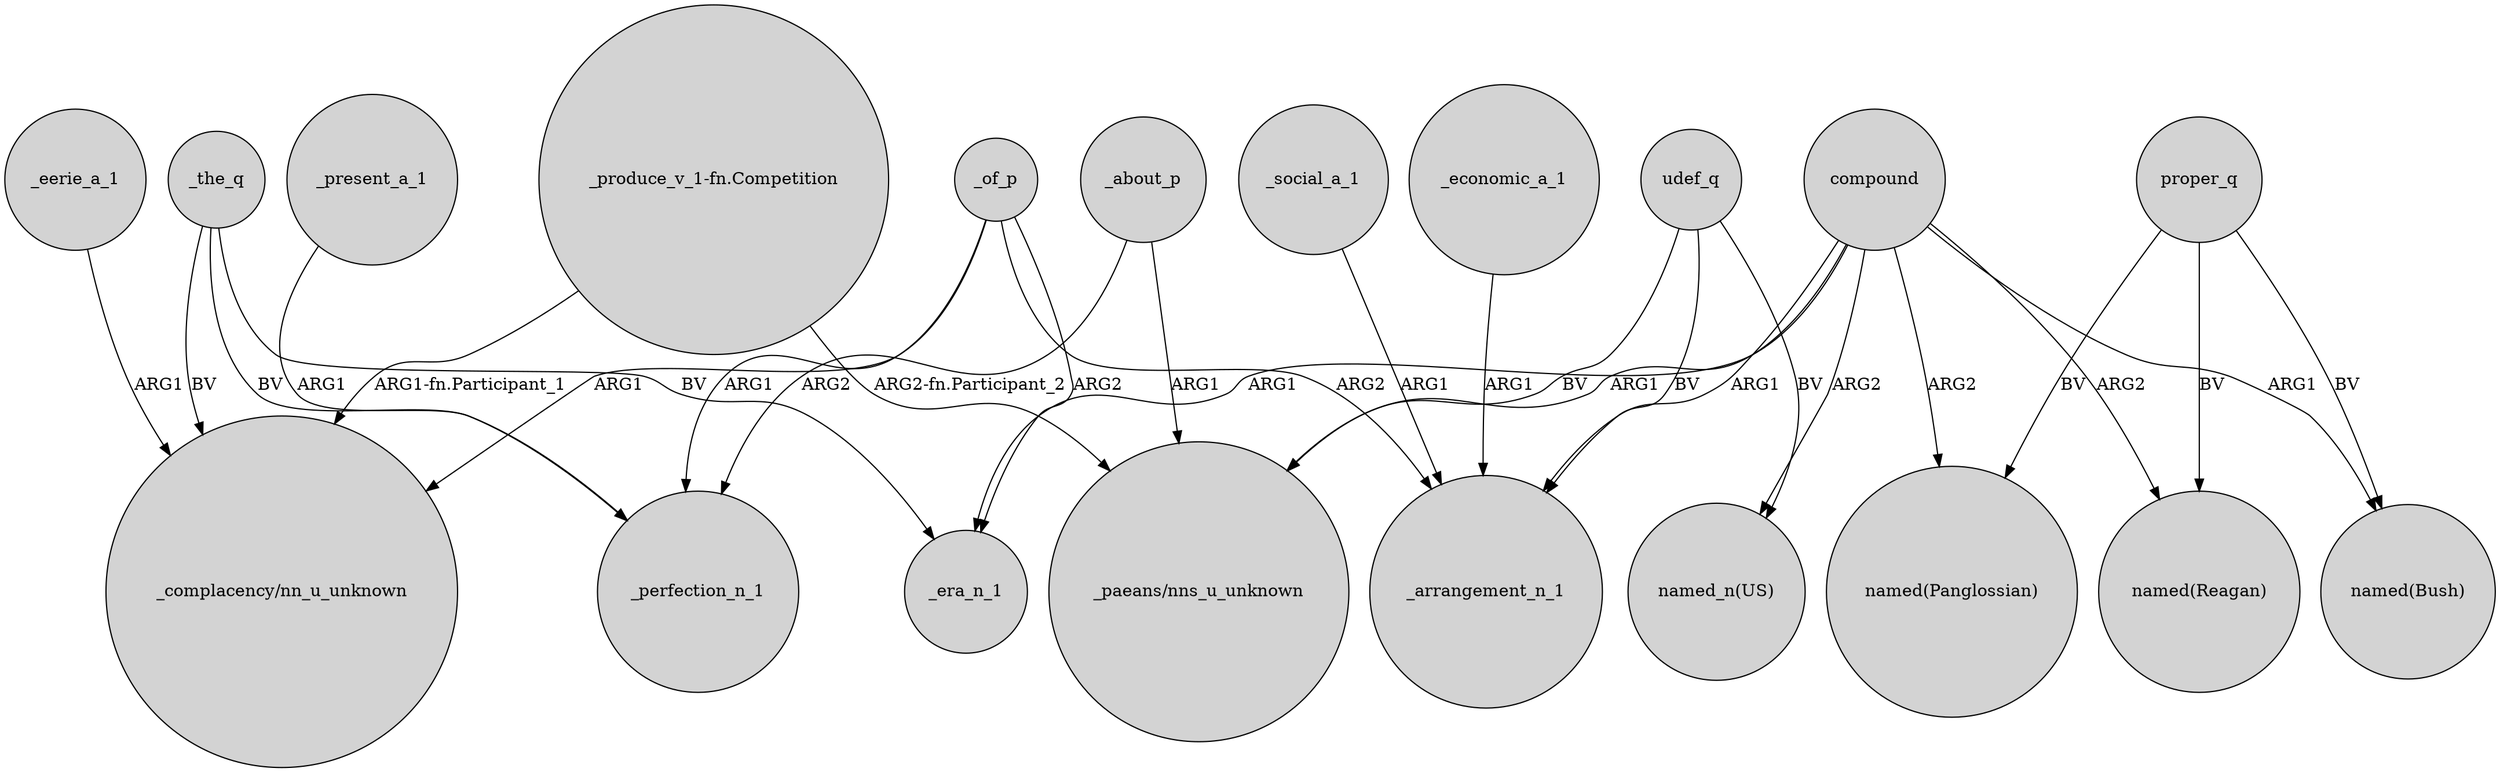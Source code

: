 digraph {
	node [shape=circle style=filled]
	udef_q -> "_paeans/nns_u_unknown" [label=BV]
	_the_q -> _era_n_1 [label=BV]
	_of_p -> _perfection_n_1 [label=ARG1]
	compound -> "named(Bush)" [label=ARG1]
	_of_p -> "_complacency/nn_u_unknown" [label=ARG1]
	"_produce_v_1-fn.Competition" -> "_paeans/nns_u_unknown" [label="ARG2-fn.Participant_2"]
	_the_q -> "_complacency/nn_u_unknown" [label=BV]
	compound -> "_paeans/nns_u_unknown" [label=ARG1]
	proper_q -> "named(Reagan)" [label=BV]
	compound -> "named(Panglossian)" [label=ARG2]
	"_produce_v_1-fn.Competition" -> "_complacency/nn_u_unknown" [label="ARG1-fn.Participant_1"]
	_of_p -> _era_n_1 [label=ARG2]
	_social_a_1 -> _arrangement_n_1 [label=ARG1]
	udef_q -> _arrangement_n_1 [label=BV]
	compound -> _arrangement_n_1 [label=ARG1]
	proper_q -> "named(Bush)" [label=BV]
	_about_p -> "_paeans/nns_u_unknown" [label=ARG1]
	_about_p -> _perfection_n_1 [label=ARG2]
	_eerie_a_1 -> "_complacency/nn_u_unknown" [label=ARG1]
	_economic_a_1 -> _arrangement_n_1 [label=ARG1]
	_the_q -> _perfection_n_1 [label=BV]
	_present_a_1 -> _perfection_n_1 [label=ARG1]
	compound -> "named(Reagan)" [label=ARG2]
	_of_p -> _arrangement_n_1 [label=ARG2]
	proper_q -> "named(Panglossian)" [label=BV]
	compound -> "named_n(US)" [label=ARG2]
	udef_q -> "named_n(US)" [label=BV]
	compound -> _era_n_1 [label=ARG1]
}
